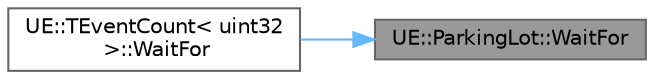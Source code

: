 digraph "UE::ParkingLot::WaitFor"
{
 // INTERACTIVE_SVG=YES
 // LATEX_PDF_SIZE
  bgcolor="transparent";
  edge [fontname=Helvetica,fontsize=10,labelfontname=Helvetica,labelfontsize=10];
  node [fontname=Helvetica,fontsize=10,shape=box,height=0.2,width=0.4];
  rankdir="RL";
  Node1 [id="Node000001",label="UE::ParkingLot::WaitFor",height=0.2,width=0.4,color="gray40", fillcolor="grey60", style="filled", fontcolor="black",tooltip="Queue the calling thread to wait if CanWait returns true."];
  Node1 -> Node2 [id="edge1_Node000001_Node000002",dir="back",color="steelblue1",style="solid",tooltip=" "];
  Node2 [id="Node000002",label="UE::TEventCount\< uint32\l \>::WaitFor",height=0.2,width=0.4,color="grey40", fillcolor="white", style="filled",URL="$db/dde/classUE_1_1TEventCount.html#a436f359fa498c5051e3d10555b6e4a90",tooltip=" "];
}
